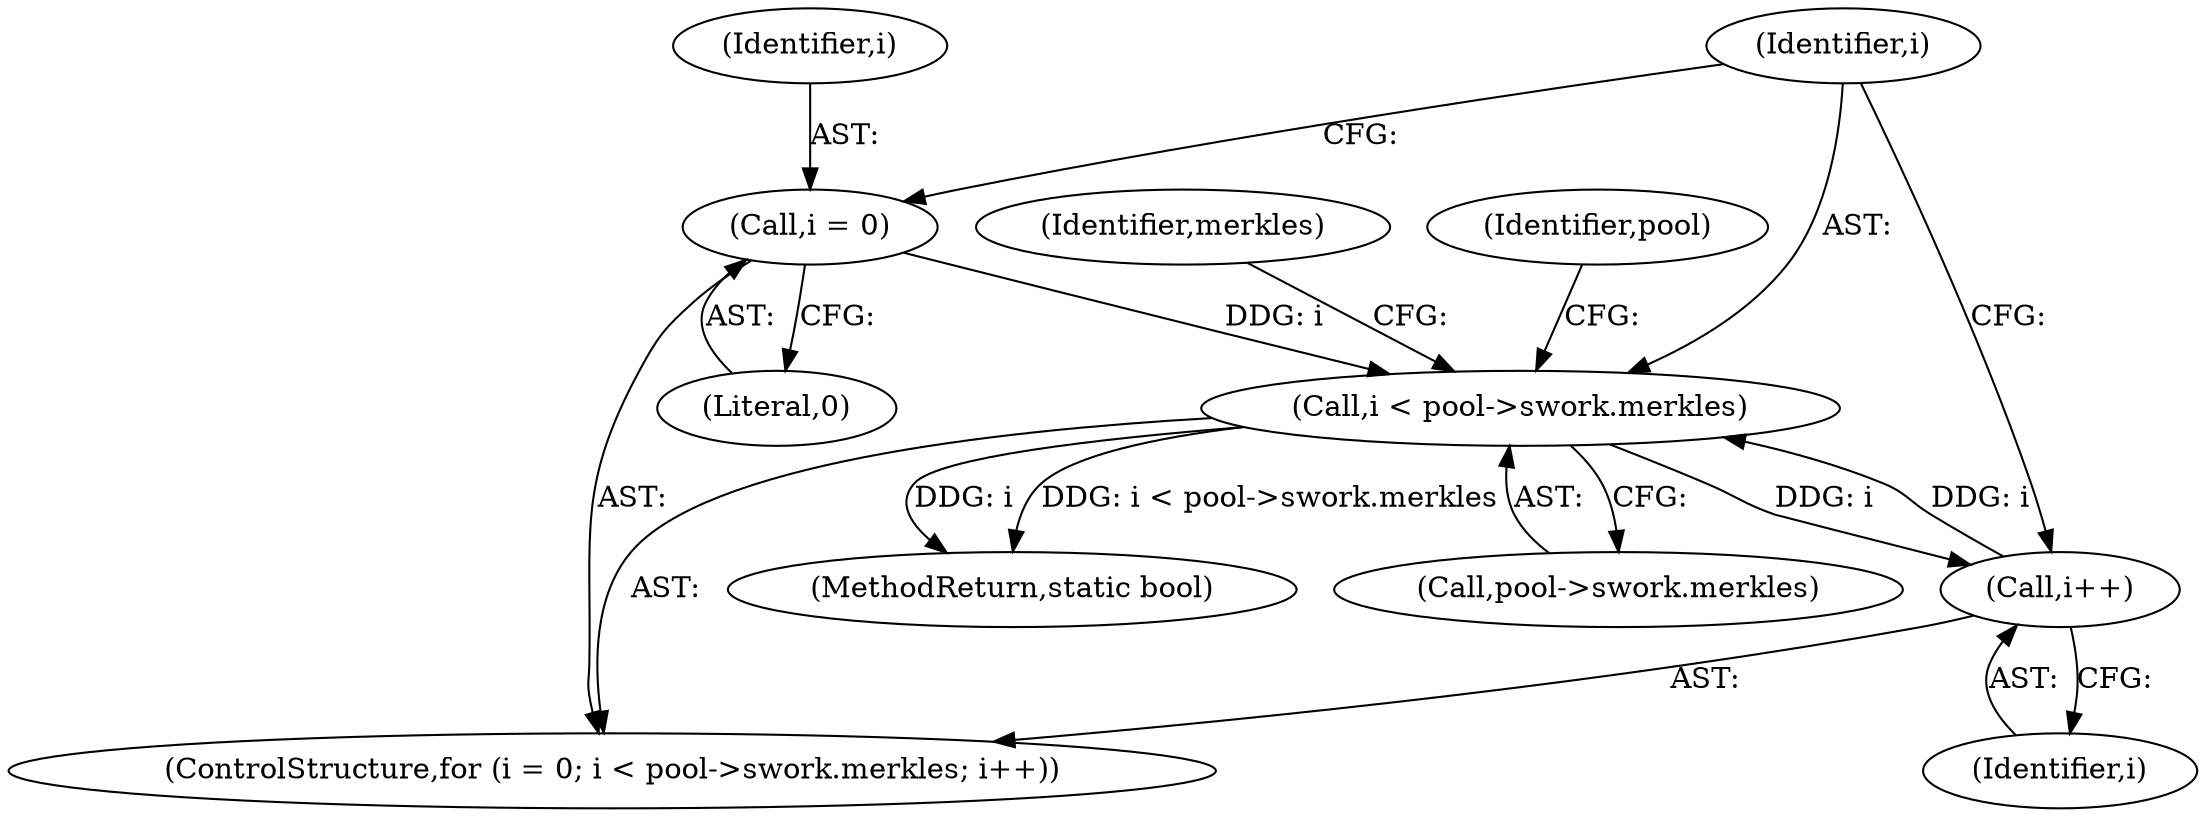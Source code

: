 digraph "0_sgminer_910c36089940e81fb85c65b8e63dcd2fac71470c@pointer" {
"1000361" [label="(Call,i < pool->swork.merkles)"];
"1000368" [label="(Call,i++)"];
"1000361" [label="(Call,i < pool->swork.merkles)"];
"1000358" [label="(Call,i = 0)"];
"1000361" [label="(Call,i < pool->swork.merkles)"];
"1000359" [label="(Identifier,i)"];
"1000379" [label="(Identifier,merkles)"];
"1000368" [label="(Call,i++)"];
"1000374" [label="(Identifier,pool)"];
"1000358" [label="(Call,i = 0)"];
"1000360" [label="(Literal,0)"];
"1000759" [label="(MethodReturn,static bool)"];
"1000363" [label="(Call,pool->swork.merkles)"];
"1000369" [label="(Identifier,i)"];
"1000357" [label="(ControlStructure,for (i = 0; i < pool->swork.merkles; i++))"];
"1000362" [label="(Identifier,i)"];
"1000361" -> "1000357"  [label="AST: "];
"1000361" -> "1000363"  [label="CFG: "];
"1000362" -> "1000361"  [label="AST: "];
"1000363" -> "1000361"  [label="AST: "];
"1000374" -> "1000361"  [label="CFG: "];
"1000379" -> "1000361"  [label="CFG: "];
"1000361" -> "1000759"  [label="DDG: i < pool->swork.merkles"];
"1000361" -> "1000759"  [label="DDG: i"];
"1000368" -> "1000361"  [label="DDG: i"];
"1000358" -> "1000361"  [label="DDG: i"];
"1000361" -> "1000368"  [label="DDG: i"];
"1000368" -> "1000357"  [label="AST: "];
"1000368" -> "1000369"  [label="CFG: "];
"1000369" -> "1000368"  [label="AST: "];
"1000362" -> "1000368"  [label="CFG: "];
"1000358" -> "1000357"  [label="AST: "];
"1000358" -> "1000360"  [label="CFG: "];
"1000359" -> "1000358"  [label="AST: "];
"1000360" -> "1000358"  [label="AST: "];
"1000362" -> "1000358"  [label="CFG: "];
}
